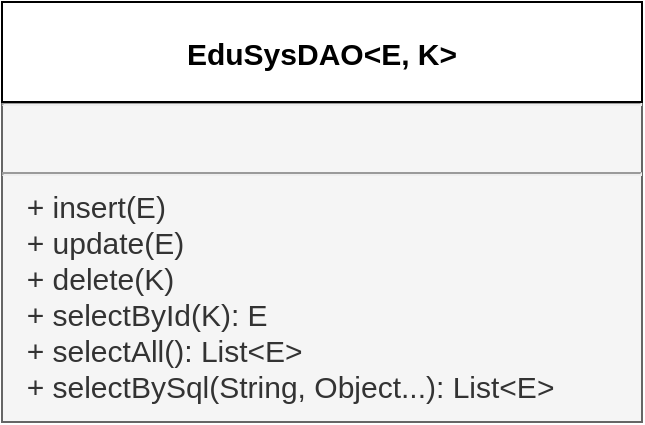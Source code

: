 <mxfile version="18.0.6" type="device" pages="7"><diagram id="B05bOVZu8fEr3Fa0SRgE" name="EduSysDAO"><mxGraphModel dx="548" dy="553" grid="0" gridSize="10" guides="1" tooltips="1" connect="1" arrows="1" fold="1" page="1" pageScale="1" pageWidth="850" pageHeight="1100" math="0" shadow="0"><root><mxCell id="0"/><mxCell id="1" parent="0"/><mxCell id="X4x39GdlGa0l6PwbzZPJ-1" value="&lt;p style=&quot;margin: 4px 0px 0px; text-align: center; font-size: 15px;&quot;&gt;&lt;br&gt;&lt;/p&gt;&lt;hr style=&quot;font-size: 15px;&quot;&gt;&lt;p style=&quot;margin: 0px 0px 0px 4px; font-size: 15px;&quot;&gt;&lt;br style=&quot;font-size: 15px;&quot;&gt;&lt;/p&gt;&lt;hr style=&quot;font-size: 15px;&quot;&gt;&lt;p style=&quot;margin: 0px 0px 0px 4px; font-size: 15px;&quot;&gt;&amp;nbsp; + insert(E)&lt;/p&gt;&lt;p style=&quot;margin: 0px 0px 0px 4px; font-size: 15px;&quot;&gt;&amp;nbsp; + update(E)&lt;/p&gt;&lt;p style=&quot;margin: 0px 0px 0px 4px; font-size: 15px;&quot;&gt;&amp;nbsp; + delete(K)&lt;/p&gt;&lt;p style=&quot;margin: 0px 0px 0px 4px; font-size: 15px;&quot;&gt;&amp;nbsp; + selectById(K): E&lt;/p&gt;&lt;p style=&quot;margin: 0px 0px 0px 4px; font-size: 15px;&quot;&gt;&amp;nbsp; + selectAll(): List&amp;lt;E&amp;gt;&lt;/p&gt;&lt;p style=&quot;margin: 0px 0px 0px 4px; font-size: 15px;&quot;&gt;&amp;nbsp; + selectBySql(String, Object...): List&amp;lt;E&amp;gt;&lt;/p&gt;" style="verticalAlign=top;align=left;overflow=fill;fontSize=15;fontFamily=Helvetica;html=1;fillColor=#f5f5f5;fontColor=#333333;strokeColor=#666666;gradientColor=none;" parent="1" vertex="1"><mxGeometry x="390" y="270" width="320" height="190" as="geometry"/></mxCell><mxCell id="X4x39GdlGa0l6PwbzZPJ-7" value="EduSysDAO&lt;E, K&gt;" style="text;align=center;verticalAlign=middle;spacingLeft=4;spacingRight=4;overflow=hidden;rotatable=0;points=[[0,0.5],[1,0.5]];portConstraint=eastwest;fontSize=15;fontStyle=1;fillColor=#FFFFFF;strokeColor=default;" parent="1" vertex="1"><mxGeometry x="390" y="250" width="320" height="50" as="geometry"/></mxCell></root></mxGraphModel></diagram><diagram id="o95EagzKEAsOuRu3D5r6" name="NhanVien &amp; NhanVienDAO"><mxGraphModel dx="548" dy="553" grid="0" gridSize="10" guides="1" tooltips="1" connect="1" arrows="1" fold="1" page="1" pageScale="1" pageWidth="850" pageHeight="1100" math="0" shadow="0"><root><mxCell id="0"/><mxCell id="1" parent="0"/><mxCell id="qW8iAzJ1fmSC1qj-X9Yd-1" value="&lt;p style=&quot;margin: 4px 0px 0px; text-align: center; font-size: 15px;&quot;&gt;&lt;br&gt;&lt;/p&gt;&lt;hr style=&quot;font-size: 15px;&quot;&gt;&lt;p style=&quot;margin: 0px 0px 0px 4px; font-size: 15px;&quot;&gt;&amp;nbsp; - insertSql: String&lt;/p&gt;&lt;p style=&quot;margin: 0px 0px 0px 4px; font-size: 15px;&quot;&gt;&amp;nbsp; - updateSql: String&lt;/p&gt;&lt;p style=&quot;margin: 0px 0px 0px 4px; font-size: 15px;&quot;&gt;&amp;nbsp; - deleteSql: String&lt;/p&gt;&lt;p style=&quot;margin: 0px 0px 0px 4px; font-size: 15px;&quot;&gt;&amp;nbsp; - selectByIdSql: String&lt;/p&gt;&lt;p style=&quot;margin: 0px 0px 0px 4px; font-size: 15px;&quot;&gt;&amp;nbsp; - selectAllSql: String&lt;/p&gt;&lt;hr style=&quot;font-size: 15px;&quot;&gt;&lt;p style=&quot;margin: 0px 0px 0px 4px; font-size: 15px;&quot;&gt;&amp;nbsp; + insert(NhanVien): NhanVien&lt;/p&gt;&lt;p style=&quot;margin: 0px 0px 0px 4px; font-size: 15px;&quot;&gt;&amp;nbsp; + update(NhanVien)&lt;/p&gt;&lt;p style=&quot;margin: 0px 0px 0px 4px; font-size: 15px;&quot;&gt;&amp;nbsp; + delete(String): NhanVien&lt;/p&gt;&lt;p style=&quot;margin: 0px 0px 0px 4px; font-size: 15px;&quot;&gt;&amp;nbsp; + selectById(String): NhanVien&lt;/p&gt;&lt;p style=&quot;margin: 0px 0px 0px 4px; font-size: 15px;&quot;&gt;&amp;nbsp; + selectAll(): List&amp;lt;NhanVien&amp;gt;&lt;/p&gt;&lt;p style=&quot;margin: 0px 0px 0px 4px; font-size: 15px;&quot;&gt;&amp;nbsp; - selectBySql(String, Object...): List&amp;lt;NhanVien&amp;gt;&lt;/p&gt;" style="verticalAlign=top;align=left;overflow=fill;fontSize=15;fontFamily=Helvetica;html=1;fillColor=#f5f5f5;fontColor=#333333;strokeColor=#666666;gradientColor=none;" parent="1" vertex="1"><mxGeometry x="65" y="250" width="340" height="260" as="geometry"/></mxCell><mxCell id="qW8iAzJ1fmSC1qj-X9Yd-2" value="NhanVienDAO" style="text;align=center;verticalAlign=middle;spacingLeft=4;spacingRight=4;overflow=hidden;rotatable=0;points=[[0,0.5],[1,0.5]];portConstraint=eastwest;fontSize=15;fontStyle=1;fillColor=#FFFFFF;strokeColor=default;" parent="1" vertex="1"><mxGeometry x="65" y="240" width="340" height="40" as="geometry"/></mxCell><mxCell id="rS4WE_oHeBvmG1N_jwg4-1" value="&lt;p style=&quot;margin: 4px 0px 0px; text-align: center; font-size: 15px;&quot;&gt;&lt;br&gt;&lt;/p&gt;&lt;hr style=&quot;font-size: 15px;&quot;&gt;&lt;p style=&quot;margin: 0px 0px 0px 4px; font-size: 15px;&quot;&gt;&lt;br style=&quot;font-size: 15px;&quot;&gt;&lt;/p&gt;&lt;hr style=&quot;font-size: 15px;&quot;&gt;&lt;p style=&quot;margin: 0px 0px 0px 4px; font-size: 15px;&quot;&gt;&lt;br&gt;&lt;/p&gt;" style="verticalAlign=top;align=left;overflow=fill;fontSize=15;fontFamily=Helvetica;html=1;fillColor=#f5f5f5;fontColor=#333333;strokeColor=#666666;gradientColor=none;" parent="1" vertex="1"><mxGeometry x="140" y="70" width="190" height="100" as="geometry"/></mxCell><mxCell id="rS4WE_oHeBvmG1N_jwg4-2" value="EduSysDAO&lt;E, K&gt;" style="text;align=center;verticalAlign=middle;spacingLeft=4;spacingRight=4;overflow=hidden;rotatable=0;points=[[0,0.5],[1,0.5]];portConstraint=eastwest;fontSize=15;fontStyle=1;fillColor=#FFFFFF;strokeColor=default;" parent="1" vertex="1"><mxGeometry x="140" y="60" width="190" height="40" as="geometry"/></mxCell><mxCell id="DLeQYpUX-1zQ6DX5zdBV-1" value="" style="endArrow=blockThin;endFill=0;endSize=12;html=1;rounded=0;fontSize=15;" parent="1" source="qW8iAzJ1fmSC1qj-X9Yd-2" target="rS4WE_oHeBvmG1N_jwg4-1" edge="1"><mxGeometry width="160" relative="1" as="geometry"><mxPoint x="160" y="290" as="sourcePoint"/><mxPoint x="320" y="290" as="targetPoint"/></mxGeometry></mxCell><mxCell id="DLeQYpUX-1zQ6DX5zdBV-2" value="&lt;p style=&quot;margin: 4px 0px 0px; text-align: center; font-size: 15px;&quot;&gt;&lt;br&gt;&lt;/p&gt;&lt;hr style=&quot;font-size: 15px;&quot;&gt;&lt;p style=&quot;margin: 0px 0px 0px 4px; font-size: 15px;&quot;&gt;&lt;br style=&quot;font-size: 15px;&quot;&gt;&lt;/p&gt;&lt;hr style=&quot;font-size: 15px;&quot;&gt;&lt;p style=&quot;margin: 0px 0px 0px 4px; font-size: 15px;&quot;&gt;&lt;br&gt;&lt;/p&gt;" style="verticalAlign=top;align=left;overflow=fill;fontSize=15;fontFamily=Helvetica;html=1;fillColor=#f5f5f5;fontColor=#333333;strokeColor=#666666;gradientColor=none;" parent="1" vertex="1"><mxGeometry x="500" y="210" width="190" height="60" as="geometry"/></mxCell><mxCell id="DLeQYpUX-1zQ6DX5zdBV-3" value="XJdbc" style="text;align=center;verticalAlign=middle;spacingLeft=4;spacingRight=4;overflow=hidden;rotatable=0;points=[[0,0.5],[1,0.5]];portConstraint=eastwest;fontSize=15;fontStyle=1;fillColor=#FFFFFF;strokeColor=default;" parent="1" vertex="1"><mxGeometry x="500" y="170" width="190" height="40" as="geometry"/></mxCell><mxCell id="DLeQYpUX-1zQ6DX5zdBV-4" value="&lt;p style=&quot;margin: 4px 0px 0px; text-align: center; font-size: 15px;&quot;&gt;&lt;br&gt;&lt;/p&gt;&lt;hr style=&quot;font-size: 15px;&quot;&gt;&lt;p style=&quot;margin: 0px 0px 0px 4px; font-size: 15px;&quot;&gt;&amp;nbsp; - MaNV: String&lt;/p&gt;&lt;p style=&quot;margin: 0px 0px 0px 4px; font-size: 15px;&quot;&gt;&amp;nbsp; - hoTen: String&lt;/p&gt;&lt;p style=&quot;margin: 0px 0px 0px 4px; font-size: 15px;&quot;&gt;&amp;nbsp; - matKhau: String&lt;/p&gt;&lt;p style=&quot;margin: 0px 0px 0px 4px; font-size: 15px;&quot;&gt;&amp;nbsp; - vaiTro: String&lt;br&gt;&lt;/p&gt;&lt;hr style=&quot;font-size: 15px;&quot;&gt;&lt;p style=&quot;margin: 0px 0px 0px 4px; font-size: 15px;&quot;&gt;&amp;nbsp; + getters&lt;/p&gt;&lt;p style=&quot;margin: 0px 0px 0px 4px; font-size: 15px;&quot;&gt;&amp;nbsp; + setters&lt;/p&gt;" style="verticalAlign=top;align=left;overflow=fill;fontSize=15;fontFamily=Helvetica;html=1;fillColor=#f5f5f5;fontColor=#333333;strokeColor=#666666;gradientColor=none;" parent="1" vertex="1"><mxGeometry x="500" y="330" width="190" height="170" as="geometry"/></mxCell><mxCell id="DLeQYpUX-1zQ6DX5zdBV-5" value="NhanVien" style="text;align=center;verticalAlign=middle;spacingLeft=4;spacingRight=4;overflow=hidden;rotatable=0;points=[[0,0.5],[1,0.5]];portConstraint=eastwest;fontSize=15;fontStyle=1;fillColor=#FFFFFF;strokeColor=default;" parent="1" vertex="1"><mxGeometry x="500" y="320" width="190" height="40" as="geometry"/></mxCell><mxCell id="DLeQYpUX-1zQ6DX5zdBV-6" value="" style="line;strokeWidth=1;fillColor=none;align=left;verticalAlign=middle;spacingTop=-1;spacingLeft=3;spacingRight=3;rotatable=0;labelPosition=right;points=[];portConstraint=eastwest;fontSize=15;" parent="1" vertex="1"><mxGeometry x="405" y="370" width="35" height="8" as="geometry"/></mxCell><mxCell id="DLeQYpUX-1zQ6DX5zdBV-7" value="Use" style="endArrow=blockThin;endSize=12;html=1;rounded=0;fontSize=15;endFill=0;entryX=0.005;entryY=0.15;entryDx=0;entryDy=0;entryPerimeter=0;fontStyle=0;exitX=1;exitY=1;exitDx=0;exitDy=0;exitPerimeter=0;" parent="1" source="DLeQYpUX-1zQ6DX5zdBV-6" target="DLeQYpUX-1zQ6DX5zdBV-2" edge="1"><mxGeometry width="160" relative="1" as="geometry"><mxPoint x="440" y="380" as="sourcePoint"/><mxPoint x="610" y="310" as="targetPoint"/><Array as="points"><mxPoint x="440" y="219"/></Array></mxGeometry></mxCell><mxCell id="DLeQYpUX-1zQ6DX5zdBV-10" value="Use" style="endArrow=blockThin;endSize=12;html=1;rounded=0;fontSize=15;endFill=0;fontStyle=0;entryX=-0.005;entryY=0.553;entryDx=0;entryDy=0;entryPerimeter=0;" parent="1" target="DLeQYpUX-1zQ6DX5zdBV-4" edge="1"><mxGeometry x="-0.386" width="160" relative="1" as="geometry"><mxPoint x="440" y="360" as="sourcePoint"/><mxPoint x="500.95" y="230" as="targetPoint"/><Array as="points"><mxPoint x="440" y="424"/></Array><mxPoint as="offset"/></mxGeometry></mxCell></root></mxGraphModel></diagram><diagram id="rXDclCWNQKEGrRngDtO7" name="ChuyenDe &amp; ChuyenDeDAO"><mxGraphModel dx="548" dy="553" grid="0" gridSize="10" guides="1" tooltips="1" connect="1" arrows="1" fold="1" page="1" pageScale="1" pageWidth="850" pageHeight="1100" math="0" shadow="0"><root><mxCell id="0"/><mxCell id="1" parent="0"/><mxCell id="oxYYxRndO4XOitohY7qd-1" value="&lt;p style=&quot;margin: 4px 0px 0px; text-align: center; font-size: 15px;&quot;&gt;&lt;br&gt;&lt;/p&gt;&lt;hr style=&quot;font-size: 15px;&quot;&gt;&lt;p style=&quot;margin: 0px 0px 0px 4px; font-size: 15px;&quot;&gt;&amp;nbsp; - insertSql: String&lt;/p&gt;&lt;p style=&quot;margin: 0px 0px 0px 4px; font-size: 15px;&quot;&gt;&amp;nbsp; - updateSql: String&lt;/p&gt;&lt;p style=&quot;margin: 0px 0px 0px 4px; font-size: 15px;&quot;&gt;&amp;nbsp; - deleteSql: String&lt;/p&gt;&lt;p style=&quot;margin: 0px 0px 0px 4px; font-size: 15px;&quot;&gt;&amp;nbsp; - selectByIdSql: String&lt;/p&gt;&lt;p style=&quot;margin: 0px 0px 0px 4px; font-size: 15px;&quot;&gt;&amp;nbsp; - selectAllSql: String&lt;/p&gt;&lt;hr style=&quot;font-size: 15px;&quot;&gt;&lt;p style=&quot;margin: 0px 0px 0px 4px; font-size: 15px;&quot;&gt;&amp;nbsp; + insert(ChuyenDe): ChuyenDe&lt;/p&gt;&lt;p style=&quot;margin: 0px 0px 0px 4px; font-size: 15px;&quot;&gt;&amp;nbsp; + update(ChuyenDe)&lt;/p&gt;&lt;p style=&quot;margin: 0px 0px 0px 4px; font-size: 15px;&quot;&gt;&amp;nbsp; + delete(String): ChuyenDe&lt;/p&gt;&lt;p style=&quot;margin: 0px 0px 0px 4px; font-size: 15px;&quot;&gt;&amp;nbsp; + selectById(String): ChuyenDe&lt;/p&gt;&lt;p style=&quot;margin: 0px 0px 0px 4px; font-size: 15px;&quot;&gt;&amp;nbsp; + selectAll(): List&amp;lt;ChuyenDe&amp;gt;&lt;/p&gt;&lt;p style=&quot;margin: 0px 0px 0px 4px; font-size: 15px;&quot;&gt;&amp;nbsp; - selectBySql(String, Object...): List&amp;lt;ChuyenDe&amp;gt;&lt;/p&gt;" style="verticalAlign=top;align=left;overflow=fill;fontSize=15;fontFamily=Helvetica;html=1;fillColor=#f5f5f5;fontColor=#333333;strokeColor=#666666;gradientColor=none;" parent="1" vertex="1"><mxGeometry x="65" y="250" width="340" height="260" as="geometry"/></mxCell><mxCell id="oxYYxRndO4XOitohY7qd-2" value="ChuyenDeDAO" style="text;align=center;verticalAlign=middle;spacingLeft=4;spacingRight=4;overflow=hidden;rotatable=0;points=[[0,0.5],[1,0.5]];portConstraint=eastwest;fontSize=15;fontStyle=1;fillColor=#FFFFFF;strokeColor=default;" parent="1" vertex="1"><mxGeometry x="65" y="240" width="340" height="40" as="geometry"/></mxCell><mxCell id="oxYYxRndO4XOitohY7qd-3" value="&lt;p style=&quot;margin: 4px 0px 0px; text-align: center; font-size: 15px;&quot;&gt;&lt;br&gt;&lt;/p&gt;&lt;hr style=&quot;font-size: 15px;&quot;&gt;&lt;p style=&quot;margin: 0px 0px 0px 4px; font-size: 15px;&quot;&gt;&lt;br style=&quot;font-size: 15px;&quot;&gt;&lt;/p&gt;&lt;hr style=&quot;font-size: 15px;&quot;&gt;&lt;p style=&quot;margin: 0px 0px 0px 4px; font-size: 15px;&quot;&gt;&lt;br&gt;&lt;/p&gt;" style="verticalAlign=top;align=left;overflow=fill;fontSize=15;fontFamily=Helvetica;html=1;fillColor=#f5f5f5;fontColor=#333333;strokeColor=#666666;gradientColor=none;" parent="1" vertex="1"><mxGeometry x="140" y="70" width="190" height="100" as="geometry"/></mxCell><mxCell id="oxYYxRndO4XOitohY7qd-4" value="EduSysDAO&lt;E, K&gt;" style="text;align=center;verticalAlign=middle;spacingLeft=4;spacingRight=4;overflow=hidden;rotatable=0;points=[[0,0.5],[1,0.5]];portConstraint=eastwest;fontSize=15;fontStyle=1;fillColor=#FFFFFF;strokeColor=default;" parent="1" vertex="1"><mxGeometry x="140" y="60" width="190" height="40" as="geometry"/></mxCell><mxCell id="oxYYxRndO4XOitohY7qd-5" value="" style="endArrow=blockThin;endFill=0;endSize=12;html=1;rounded=0;fontSize=15;" parent="1" source="oxYYxRndO4XOitohY7qd-2" target="oxYYxRndO4XOitohY7qd-3" edge="1"><mxGeometry width="160" relative="1" as="geometry"><mxPoint x="160" y="290" as="sourcePoint"/><mxPoint x="320" y="290" as="targetPoint"/></mxGeometry></mxCell><mxCell id="oxYYxRndO4XOitohY7qd-6" value="&lt;p style=&quot;margin: 4px 0px 0px; text-align: center; font-size: 15px;&quot;&gt;&lt;br&gt;&lt;/p&gt;&lt;hr style=&quot;font-size: 15px;&quot;&gt;&lt;p style=&quot;margin: 0px 0px 0px 4px; font-size: 15px;&quot;&gt;&lt;br style=&quot;font-size: 15px;&quot;&gt;&lt;/p&gt;&lt;hr style=&quot;font-size: 15px;&quot;&gt;&lt;p style=&quot;margin: 0px 0px 0px 4px; font-size: 15px;&quot;&gt;&lt;br&gt;&lt;/p&gt;" style="verticalAlign=top;align=left;overflow=fill;fontSize=15;fontFamily=Helvetica;html=1;fillColor=#f5f5f5;fontColor=#333333;strokeColor=#666666;gradientColor=none;" parent="1" vertex="1"><mxGeometry x="500" y="210" width="190" height="60" as="geometry"/></mxCell><mxCell id="oxYYxRndO4XOitohY7qd-7" value="XJdbc" style="text;align=center;verticalAlign=middle;spacingLeft=4;spacingRight=4;overflow=hidden;rotatable=0;points=[[0,0.5],[1,0.5]];portConstraint=eastwest;fontSize=15;fontStyle=1;fillColor=#FFFFFF;strokeColor=default;" parent="1" vertex="1"><mxGeometry x="500" y="170" width="190" height="40" as="geometry"/></mxCell><mxCell id="oxYYxRndO4XOitohY7qd-8" value="&lt;p style=&quot;margin: 4px 0px 0px; text-align: center; font-size: 15px;&quot;&gt;&lt;br&gt;&lt;/p&gt;&lt;hr style=&quot;font-size: 15px;&quot;&gt;&lt;p style=&quot;margin: 0px 0px 0px 4px; font-size: 15px;&quot;&gt;&amp;nbsp; - maCD: String&lt;/p&gt;&lt;p style=&quot;margin: 0px 0px 0px 4px; font-size: 15px;&quot;&gt;&amp;nbsp; - tenCD: String&lt;/p&gt;&lt;p style=&quot;margin: 0px 0px 0px 4px; font-size: 15px;&quot;&gt;&amp;nbsp; - hocPhi: double&lt;/p&gt;&lt;p style=&quot;margin: 0px 0px 0px 4px; font-size: 15px;&quot;&gt;&amp;nbsp; - thoiLuong: int&lt;br&gt;&lt;/p&gt;&lt;p style=&quot;margin: 0px 0px 0px 4px; font-size: 15px;&quot;&gt;&amp;nbsp; - hinh: String&lt;/p&gt;&lt;p style=&quot;margin: 0px 0px 0px 4px; font-size: 15px;&quot;&gt;&amp;nbsp; - moTa: String&lt;/p&gt;&lt;hr style=&quot;font-size: 15px;&quot;&gt;&lt;p style=&quot;margin: 0px 0px 0px 4px; font-size: 15px;&quot;&gt;&amp;nbsp; + getters&lt;/p&gt;&lt;p style=&quot;margin: 0px 0px 0px 4px; font-size: 15px;&quot;&gt;&amp;nbsp; + setters&lt;/p&gt;" style="verticalAlign=top;align=left;overflow=fill;fontSize=15;fontFamily=Helvetica;html=1;fillColor=#f5f5f5;fontColor=#333333;strokeColor=#666666;gradientColor=none;" parent="1" vertex="1"><mxGeometry x="500" y="330" width="190" height="203" as="geometry"/></mxCell><mxCell id="oxYYxRndO4XOitohY7qd-9" value="ChuyenDe" style="text;align=center;verticalAlign=middle;spacingLeft=4;spacingRight=4;overflow=hidden;rotatable=0;points=[[0,0.5],[1,0.5]];portConstraint=eastwest;fontSize=15;fontStyle=1;fillColor=#FFFFFF;strokeColor=default;" parent="1" vertex="1"><mxGeometry x="500" y="320" width="190" height="40" as="geometry"/></mxCell><mxCell id="oxYYxRndO4XOitohY7qd-10" value="" style="line;strokeWidth=1;fillColor=none;align=left;verticalAlign=middle;spacingTop=-1;spacingLeft=3;spacingRight=3;rotatable=0;labelPosition=right;points=[];portConstraint=eastwest;fontSize=15;" parent="1" vertex="1"><mxGeometry x="405" y="370" width="35" height="8" as="geometry"/></mxCell><mxCell id="oxYYxRndO4XOitohY7qd-11" value="Use" style="endArrow=blockThin;endSize=12;html=1;rounded=0;fontSize=15;endFill=0;entryX=0.005;entryY=0.15;entryDx=0;entryDy=0;entryPerimeter=0;fontStyle=0;exitX=1;exitY=1;exitDx=0;exitDy=0;exitPerimeter=0;" parent="1" source="oxYYxRndO4XOitohY7qd-10" target="oxYYxRndO4XOitohY7qd-6" edge="1"><mxGeometry x="-0.2" width="160" relative="1" as="geometry"><mxPoint x="440" y="380" as="sourcePoint"/><mxPoint x="610" y="310" as="targetPoint"/><Array as="points"><mxPoint x="440" y="219"/></Array><mxPoint as="offset"/></mxGeometry></mxCell><mxCell id="oxYYxRndO4XOitohY7qd-12" value="Use" style="endArrow=blockThin;endSize=12;html=1;rounded=0;fontSize=15;endFill=0;fontStyle=0;entryX=-0.005;entryY=0.553;entryDx=0;entryDy=0;entryPerimeter=0;" parent="1" target="oxYYxRndO4XOitohY7qd-8" edge="1"><mxGeometry x="-0.291" width="160" relative="1" as="geometry"><mxPoint x="440" y="360" as="sourcePoint"/><mxPoint x="500.95" y="230" as="targetPoint"/><Array as="points"><mxPoint x="440" y="442"/></Array><mxPoint as="offset"/></mxGeometry></mxCell></root></mxGraphModel></diagram><diagram id="fux9CLgDWTvM7BrOn5iS" name="NguoiHoc &amp; NguoiHocDAO"><mxGraphModel dx="548" dy="553" grid="1" gridSize="10" guides="1" tooltips="1" connect="1" arrows="1" fold="1" page="1" pageScale="1" pageWidth="850" pageHeight="1100" math="0" shadow="0"><root><mxCell id="0"/><mxCell id="1" parent="0"/><mxCell id="vgb7kMTrB6hBF13yQaj--1" value="&lt;p style=&quot;margin: 4px 0px 0px; text-align: center; font-size: 15px;&quot;&gt;&lt;br&gt;&lt;/p&gt;&lt;hr style=&quot;font-size: 15px;&quot;&gt;&lt;p style=&quot;margin: 0px 0px 0px 4px; font-size: 15px;&quot;&gt;&amp;nbsp; - insertSql: String&lt;/p&gt;&lt;p style=&quot;margin: 0px 0px 0px 4px; font-size: 15px;&quot;&gt;&amp;nbsp; - updateSql: String&lt;/p&gt;&lt;p style=&quot;margin: 0px 0px 0px 4px; font-size: 15px;&quot;&gt;&amp;nbsp; - deleteSql: String&lt;/p&gt;&lt;p style=&quot;margin: 0px 0px 0px 4px; font-size: 15px;&quot;&gt;&amp;nbsp; - selectByIdSql: String&lt;/p&gt;&lt;p style=&quot;margin: 0px 0px 0px 4px; font-size: 15px;&quot;&gt;&amp;nbsp; - selectAllSql: String&lt;/p&gt;&lt;hr style=&quot;font-size: 15px;&quot;&gt;&lt;p style=&quot;margin: 0px 0px 0px 4px; font-size: 15px;&quot;&gt;&amp;nbsp; + insert(NguoiHoc): NguoiHoc&lt;/p&gt;&lt;p style=&quot;margin: 0px 0px 0px 4px; font-size: 15px;&quot;&gt;&amp;nbsp; + update(NguoiHoc)&lt;/p&gt;&lt;p style=&quot;margin: 0px 0px 0px 4px; font-size: 15px;&quot;&gt;&amp;nbsp; + delete(String): NguoiHoc&lt;/p&gt;&lt;p style=&quot;margin: 0px 0px 0px 4px; font-size: 15px;&quot;&gt;&amp;nbsp; + selectById(String): NguoiHoc&lt;/p&gt;&lt;p style=&quot;margin: 0px 0px 0px 4px; font-size: 15px;&quot;&gt;&amp;nbsp; + selectAll(): List&amp;lt;NguoiHoc&amp;gt;&lt;/p&gt;&lt;p style=&quot;margin: 0px 0px 0px 4px; font-size: 15px;&quot;&gt;&amp;nbsp; - selectBySql(String, Object...): List&amp;lt;NguoiHoc&amp;gt;&lt;/p&gt;&lt;p style=&quot;margin: 0px 0px 0px 4px; font-size: 15px;&quot;&gt;&amp;nbsp; + selectByKeyword(String): List&amp;lt;NguoiHoc&amp;gt;&lt;/p&gt;&lt;p style=&quot;margin: 0px 0px 0px 4px; font-size: 15px;&quot;&gt;&amp;nbsp; + selectNotInCourse(int, String): List &amp;lt;NguoiHoc&amp;gt;&lt;/p&gt;" style="verticalAlign=top;align=left;overflow=fill;fontSize=15;fontFamily=Helvetica;html=1;fillColor=#f5f5f5;fontColor=#333333;strokeColor=#666666;gradientColor=none;" vertex="1" parent="1"><mxGeometry x="55" y="250" width="350" height="300" as="geometry"/></mxCell><mxCell id="vgb7kMTrB6hBF13yQaj--2" value="NguoiHocDAO" style="text;align=center;verticalAlign=middle;spacingLeft=4;spacingRight=4;overflow=hidden;rotatable=0;points=[[0,0.5],[1,0.5]];portConstraint=eastwest;fontSize=15;fontStyle=1;fillColor=#FFFFFF;strokeColor=default;" vertex="1" parent="1"><mxGeometry x="55" y="240" width="350" height="40" as="geometry"/></mxCell><mxCell id="vgb7kMTrB6hBF13yQaj--3" value="&lt;p style=&quot;margin: 4px 0px 0px; text-align: center; font-size: 15px;&quot;&gt;&lt;br&gt;&lt;/p&gt;&lt;hr style=&quot;font-size: 15px;&quot;&gt;&lt;p style=&quot;margin: 0px 0px 0px 4px; font-size: 15px;&quot;&gt;&lt;br style=&quot;font-size: 15px;&quot;&gt;&lt;/p&gt;&lt;hr style=&quot;font-size: 15px;&quot;&gt;&lt;p style=&quot;margin: 0px 0px 0px 4px; font-size: 15px;&quot;&gt;&lt;br&gt;&lt;/p&gt;" style="verticalAlign=top;align=left;overflow=fill;fontSize=15;fontFamily=Helvetica;html=1;fillColor=#f5f5f5;fontColor=#333333;strokeColor=#666666;gradientColor=none;" vertex="1" parent="1"><mxGeometry x="135" y="70" width="190" height="100" as="geometry"/></mxCell><mxCell id="vgb7kMTrB6hBF13yQaj--4" value="EduSysDAO&lt;E, K&gt;" style="text;align=center;verticalAlign=middle;spacingLeft=4;spacingRight=4;overflow=hidden;rotatable=0;points=[[0,0.5],[1,0.5]];portConstraint=eastwest;fontSize=15;fontStyle=1;fillColor=#FFFFFF;strokeColor=default;" vertex="1" parent="1"><mxGeometry x="135" y="60" width="190" height="40" as="geometry"/></mxCell><mxCell id="vgb7kMTrB6hBF13yQaj--5" value="" style="endArrow=blockThin;endFill=0;endSize=12;html=1;rounded=0;fontSize=15;" edge="1" parent="1" source="vgb7kMTrB6hBF13yQaj--2" target="vgb7kMTrB6hBF13yQaj--3"><mxGeometry width="160" relative="1" as="geometry"><mxPoint x="155" y="290" as="sourcePoint"/><mxPoint x="315" y="290" as="targetPoint"/></mxGeometry></mxCell><mxCell id="vgb7kMTrB6hBF13yQaj--6" value="&lt;p style=&quot;margin: 4px 0px 0px; text-align: center; font-size: 15px;&quot;&gt;&lt;br&gt;&lt;/p&gt;&lt;hr style=&quot;font-size: 15px;&quot;&gt;&lt;p style=&quot;margin: 0px 0px 0px 4px; font-size: 15px;&quot;&gt;&lt;br style=&quot;font-size: 15px;&quot;&gt;&lt;/p&gt;&lt;hr style=&quot;font-size: 15px;&quot;&gt;&lt;p style=&quot;margin: 0px 0px 0px 4px; font-size: 15px;&quot;&gt;&lt;br&gt;&lt;/p&gt;" style="verticalAlign=top;align=left;overflow=fill;fontSize=15;fontFamily=Helvetica;html=1;fillColor=#f5f5f5;fontColor=#333333;strokeColor=#666666;gradientColor=none;" vertex="1" parent="1"><mxGeometry x="500" y="210" width="190" height="60" as="geometry"/></mxCell><mxCell id="vgb7kMTrB6hBF13yQaj--7" value="XJdbc" style="text;align=center;verticalAlign=middle;spacingLeft=4;spacingRight=4;overflow=hidden;rotatable=0;points=[[0,0.5],[1,0.5]];portConstraint=eastwest;fontSize=15;fontStyle=1;fillColor=#FFFFFF;strokeColor=default;" vertex="1" parent="1"><mxGeometry x="500" y="170" width="190" height="40" as="geometry"/></mxCell><mxCell id="vgb7kMTrB6hBF13yQaj--8" value="&lt;p style=&quot;margin: 4px 0px 0px; text-align: center; font-size: 15px;&quot;&gt;&lt;br&gt;&lt;/p&gt;&lt;hr style=&quot;font-size: 15px;&quot;&gt;&lt;p style=&quot;margin: 0px 0px 0px 4px; font-size: 15px;&quot;&gt;&amp;nbsp; - maNH: String&lt;/p&gt;&lt;p style=&quot;margin: 0px 0px 0px 4px; font-size: 15px;&quot;&gt;&amp;nbsp; - hoTen: String&lt;/p&gt;&lt;p style=&quot;margin: 0px 0px 0px 4px; font-size: 15px;&quot;&gt;&amp;nbsp; - ngaySinh: Date&lt;/p&gt;&lt;p style=&quot;margin: 0px 0px 0px 4px; font-size: 15px;&quot;&gt;&amp;nbsp; - gioiTinh: boolean&lt;br&gt;&lt;/p&gt;&lt;p style=&quot;margin: 0px 0px 0px 4px; font-size: 15px;&quot;&gt;&amp;nbsp; - dienThoai: String&lt;/p&gt;&lt;p style=&quot;margin: 0px 0px 0px 4px; font-size: 15px;&quot;&gt;&amp;nbsp; - email: String&lt;/p&gt;&lt;p style=&quot;margin: 0px 0px 0px 4px; font-size: 15px;&quot;&gt;&amp;nbsp; - ghiChu: String&lt;/p&gt;&lt;p style=&quot;margin: 0px 0px 0px 4px; font-size: 15px;&quot;&gt;&amp;nbsp; - maNV: String&lt;/p&gt;&lt;p style=&quot;margin: 0px 0px 0px 4px; font-size: 15px;&quot;&gt;&amp;nbsp; - ngayDK: Date&lt;/p&gt;&lt;hr style=&quot;font-size: 15px;&quot;&gt;&lt;p style=&quot;margin: 0px 0px 0px 4px; font-size: 15px;&quot;&gt;&amp;nbsp; + getters&lt;/p&gt;&lt;p style=&quot;margin: 0px 0px 0px 4px; font-size: 15px;&quot;&gt;&amp;nbsp; + setters&lt;/p&gt;" style="verticalAlign=top;align=left;overflow=fill;fontSize=15;fontFamily=Helvetica;html=1;fillColor=#f5f5f5;fontColor=#333333;strokeColor=#666666;gradientColor=none;" vertex="1" parent="1"><mxGeometry x="500" y="330" width="190" height="260" as="geometry"/></mxCell><mxCell id="vgb7kMTrB6hBF13yQaj--9" value="NguoiHoc" style="text;align=center;verticalAlign=middle;spacingLeft=4;spacingRight=4;overflow=hidden;rotatable=0;points=[[0,0.5],[1,0.5]];portConstraint=eastwest;fontSize=15;fontStyle=1;fillColor=#FFFFFF;strokeColor=default;" vertex="1" parent="1"><mxGeometry x="500" y="320" width="190" height="40" as="geometry"/></mxCell><mxCell id="vgb7kMTrB6hBF13yQaj--10" value="" style="line;strokeWidth=1;fillColor=none;align=left;verticalAlign=middle;spacingTop=-1;spacingLeft=3;spacingRight=3;rotatable=0;labelPosition=right;points=[];portConstraint=eastwest;fontSize=15;" vertex="1" parent="1"><mxGeometry x="405" y="370" width="35" height="8" as="geometry"/></mxCell><mxCell id="vgb7kMTrB6hBF13yQaj--11" value="Use" style="endArrow=blockThin;endSize=12;html=1;rounded=0;fontSize=15;endFill=0;entryX=0.005;entryY=0.15;entryDx=0;entryDy=0;entryPerimeter=0;fontStyle=0;exitX=1;exitY=1;exitDx=0;exitDy=0;exitPerimeter=0;" edge="1" parent="1" source="vgb7kMTrB6hBF13yQaj--10" target="vgb7kMTrB6hBF13yQaj--6"><mxGeometry x="-0.2" width="160" relative="1" as="geometry"><mxPoint x="440" y="380" as="sourcePoint"/><mxPoint x="610" y="310" as="targetPoint"/><Array as="points"><mxPoint x="440" y="219"/></Array><mxPoint as="offset"/></mxGeometry></mxCell><mxCell id="vgb7kMTrB6hBF13yQaj--12" value="Use" style="endArrow=blockThin;endSize=12;html=1;rounded=0;fontSize=15;endFill=0;fontStyle=0;entryX=-0.005;entryY=0.553;entryDx=0;entryDy=0;entryPerimeter=0;" edge="1" parent="1" target="vgb7kMTrB6hBF13yQaj--8"><mxGeometry x="-0.291" width="160" relative="1" as="geometry"><mxPoint x="440" y="360" as="sourcePoint"/><mxPoint x="500.95" y="230" as="targetPoint"/><Array as="points"><mxPoint x="440" y="474"/></Array><mxPoint as="offset"/></mxGeometry></mxCell></root></mxGraphModel></diagram><diagram id="uL0CMCjOIytsMK-ERqwO" name="KhoaHoc &amp; KhoaHocDAO"><mxGraphModel dx="548" dy="553" grid="1" gridSize="10" guides="1" tooltips="1" connect="1" arrows="1" fold="1" page="1" pageScale="1" pageWidth="850" pageHeight="1100" math="0" shadow="0"><root><mxCell id="0"/><mxCell id="1" parent="0"/><mxCell id="vaJIl74Hk8iSHu_CXczj-1" value="&lt;p style=&quot;margin: 4px 0px 0px; text-align: center; font-size: 15px;&quot;&gt;&lt;br&gt;&lt;/p&gt;&lt;hr style=&quot;font-size: 15px;&quot;&gt;&lt;p style=&quot;margin: 0px 0px 0px 4px; font-size: 15px;&quot;&gt;&amp;nbsp; - insertSql: String&lt;/p&gt;&lt;p style=&quot;margin: 0px 0px 0px 4px; font-size: 15px;&quot;&gt;&amp;nbsp; - updateSql: String&lt;/p&gt;&lt;p style=&quot;margin: 0px 0px 0px 4px; font-size: 15px;&quot;&gt;&amp;nbsp; - deleteSql: String&lt;/p&gt;&lt;p style=&quot;margin: 0px 0px 0px 4px; font-size: 15px;&quot;&gt;&amp;nbsp; - selectByIdSql: String&lt;/p&gt;&lt;p style=&quot;margin: 0px 0px 0px 4px; font-size: 15px;&quot;&gt;&amp;nbsp; - selectAllSql: String&lt;/p&gt;&lt;hr style=&quot;font-size: 15px;&quot;&gt;&lt;p style=&quot;margin: 0px 0px 0px 4px; font-size: 15px;&quot;&gt;&amp;nbsp; + insert(KhoaHoc): KhoaHoc&lt;/p&gt;&lt;p style=&quot;margin: 0px 0px 0px 4px; font-size: 15px;&quot;&gt;&amp;nbsp; + update(KhoaHoc)&lt;/p&gt;&lt;p style=&quot;margin: 0px 0px 0px 4px; font-size: 15px;&quot;&gt;&amp;nbsp; + delete(String): KhoaHoc&lt;/p&gt;&lt;p style=&quot;margin: 0px 0px 0px 4px; font-size: 15px;&quot;&gt;&amp;nbsp; + selectById(String): KhoaHoc&lt;/p&gt;&lt;p style=&quot;margin: 0px 0px 0px 4px; font-size: 15px;&quot;&gt;&amp;nbsp; + selectAll(): List&amp;lt;KhoaHoc&amp;gt;&lt;/p&gt;&lt;p style=&quot;margin: 0px 0px 0px 4px; font-size: 15px;&quot;&gt;&amp;nbsp; - selectBySql(String, Object...): List&amp;lt;KhoaHoc&amp;gt;&lt;/p&gt;&lt;p style=&quot;margin: 0px 0px 0px 4px; font-size: 15px;&quot;&gt;&amp;nbsp; + selectByChuyenDe(String): List&amp;lt;KhoaHoc&amp;gt;&lt;/p&gt;&lt;p style=&quot;margin: 0px 0px 0px 4px; font-size: 15px;&quot;&gt;&amp;nbsp; + selectYears(): List&amp;lt;KhoaHoc&amp;gt;&lt;/p&gt;" style="verticalAlign=top;align=left;overflow=fill;fontSize=15;fontFamily=Helvetica;html=1;fillColor=#f5f5f5;fontColor=#333333;strokeColor=#666666;gradientColor=none;" vertex="1" parent="1"><mxGeometry x="65" y="250" width="340" height="295" as="geometry"/></mxCell><mxCell id="vaJIl74Hk8iSHu_CXczj-2" value="KhoaHocDAO" style="text;align=center;verticalAlign=middle;spacingLeft=4;spacingRight=4;overflow=hidden;rotatable=0;points=[[0,0.5],[1,0.5]];portConstraint=eastwest;fontSize=15;fontStyle=1;fillColor=#FFFFFF;strokeColor=default;" vertex="1" parent="1"><mxGeometry x="65" y="240" width="340" height="40" as="geometry"/></mxCell><mxCell id="vaJIl74Hk8iSHu_CXczj-3" value="&lt;p style=&quot;margin: 4px 0px 0px; text-align: center; font-size: 15px;&quot;&gt;&lt;br&gt;&lt;/p&gt;&lt;hr style=&quot;font-size: 15px;&quot;&gt;&lt;p style=&quot;margin: 0px 0px 0px 4px; font-size: 15px;&quot;&gt;&lt;br style=&quot;font-size: 15px;&quot;&gt;&lt;/p&gt;&lt;hr style=&quot;font-size: 15px;&quot;&gt;&lt;p style=&quot;margin: 0px 0px 0px 4px; font-size: 15px;&quot;&gt;&lt;br&gt;&lt;/p&gt;" style="verticalAlign=top;align=left;overflow=fill;fontSize=15;fontFamily=Helvetica;html=1;fillColor=#f5f5f5;fontColor=#333333;strokeColor=#666666;gradientColor=none;" vertex="1" parent="1"><mxGeometry x="140" y="70" width="190" height="100" as="geometry"/></mxCell><mxCell id="vaJIl74Hk8iSHu_CXczj-4" value="EduSysDAO&lt;E, K&gt;" style="text;align=center;verticalAlign=middle;spacingLeft=4;spacingRight=4;overflow=hidden;rotatable=0;points=[[0,0.5],[1,0.5]];portConstraint=eastwest;fontSize=15;fontStyle=1;fillColor=#FFFFFF;strokeColor=default;" vertex="1" parent="1"><mxGeometry x="140" y="60" width="190" height="40" as="geometry"/></mxCell><mxCell id="vaJIl74Hk8iSHu_CXczj-5" value="" style="endArrow=blockThin;endFill=0;endSize=12;html=1;rounded=0;fontSize=15;" edge="1" parent="1" source="vaJIl74Hk8iSHu_CXczj-2" target="vaJIl74Hk8iSHu_CXczj-3"><mxGeometry width="160" relative="1" as="geometry"><mxPoint x="160" y="290" as="sourcePoint"/><mxPoint x="320" y="290" as="targetPoint"/></mxGeometry></mxCell><mxCell id="vaJIl74Hk8iSHu_CXczj-6" value="&lt;p style=&quot;margin: 4px 0px 0px; text-align: center; font-size: 15px;&quot;&gt;&lt;br&gt;&lt;/p&gt;&lt;hr style=&quot;font-size: 15px;&quot;&gt;&lt;p style=&quot;margin: 0px 0px 0px 4px; font-size: 15px;&quot;&gt;&lt;br style=&quot;font-size: 15px;&quot;&gt;&lt;/p&gt;&lt;hr style=&quot;font-size: 15px;&quot;&gt;&lt;p style=&quot;margin: 0px 0px 0px 4px; font-size: 15px;&quot;&gt;&lt;br&gt;&lt;/p&gt;" style="verticalAlign=top;align=left;overflow=fill;fontSize=15;fontFamily=Helvetica;html=1;fillColor=#f5f5f5;fontColor=#333333;strokeColor=#666666;gradientColor=none;" vertex="1" parent="1"><mxGeometry x="500" y="210" width="190" height="60" as="geometry"/></mxCell><mxCell id="vaJIl74Hk8iSHu_CXczj-7" value="XJdbc" style="text;align=center;verticalAlign=middle;spacingLeft=4;spacingRight=4;overflow=hidden;rotatable=0;points=[[0,0.5],[1,0.5]];portConstraint=eastwest;fontSize=15;fontStyle=1;fillColor=#FFFFFF;strokeColor=default;" vertex="1" parent="1"><mxGeometry x="500" y="170" width="190" height="40" as="geometry"/></mxCell><mxCell id="vaJIl74Hk8iSHu_CXczj-8" value="&lt;p style=&quot;margin: 4px 0px 0px; text-align: center; font-size: 15px;&quot;&gt;&lt;br&gt;&lt;/p&gt;&lt;hr style=&quot;font-size: 15px;&quot;&gt;&lt;p style=&quot;margin: 0px 0px 0px 4px; font-size: 15px;&quot;&gt;&amp;nbsp; - maKH: int&lt;br&gt;&lt;/p&gt;&lt;p style=&quot;margin: 0px 0px 0px 4px; font-size: 15px;&quot;&gt;&amp;nbsp; - maCD: String&lt;/p&gt;&lt;p style=&quot;margin: 0px 0px 0px 4px; font-size: 15px;&quot;&gt;&amp;nbsp; - hocPhi: double&lt;/p&gt;&lt;p style=&quot;margin: 0px 0px 0px 4px; font-size: 15px;&quot;&gt;&amp;nbsp; - thoiLuong: int&lt;/p&gt;&lt;p style=&quot;margin: 0px 0px 0px 4px; font-size: 15px;&quot;&gt;&amp;nbsp; - ngayKG: Date&lt;/p&gt;&lt;p style=&quot;margin: 0px 0px 0px 4px; font-size: 15px;&quot;&gt;&amp;nbsp; - ghiChu: String&lt;/p&gt;&lt;p style=&quot;margin: 0px 0px 0px 4px; font-size: 15px;&quot;&gt;&amp;nbsp; - maNV: String&lt;/p&gt;&lt;p style=&quot;margin: 0px 0px 0px 4px; font-size: 15px;&quot;&gt;&amp;nbsp; - ngayTao: Date&lt;/p&gt;&lt;hr style=&quot;font-size: 15px;&quot;&gt;&lt;p style=&quot;margin: 0px 0px 0px 4px; font-size: 15px;&quot;&gt;&amp;nbsp; + getters&lt;/p&gt;&lt;p style=&quot;margin: 0px 0px 0px 4px; font-size: 15px;&quot;&gt;&amp;nbsp; + setters&lt;/p&gt;" style="verticalAlign=top;align=left;overflow=fill;fontSize=15;fontFamily=Helvetica;html=1;fillColor=#f5f5f5;fontColor=#333333;strokeColor=#666666;gradientColor=none;" vertex="1" parent="1"><mxGeometry x="500" y="330" width="190" height="240" as="geometry"/></mxCell><mxCell id="vaJIl74Hk8iSHu_CXczj-9" value="KhoaHoc" style="text;align=center;verticalAlign=middle;spacingLeft=4;spacingRight=4;overflow=hidden;rotatable=0;points=[[0,0.5],[1,0.5]];portConstraint=eastwest;fontSize=15;fontStyle=1;fillColor=#FFFFFF;strokeColor=default;" vertex="1" parent="1"><mxGeometry x="500" y="320" width="190" height="40" as="geometry"/></mxCell><mxCell id="vaJIl74Hk8iSHu_CXczj-10" value="" style="line;strokeWidth=1;fillColor=none;align=left;verticalAlign=middle;spacingTop=-1;spacingLeft=3;spacingRight=3;rotatable=0;labelPosition=right;points=[];portConstraint=eastwest;fontSize=15;" vertex="1" parent="1"><mxGeometry x="405" y="370" width="35" height="8" as="geometry"/></mxCell><mxCell id="vaJIl74Hk8iSHu_CXczj-11" value="Use" style="endArrow=blockThin;endSize=12;html=1;rounded=0;fontSize=15;endFill=0;entryX=0.005;entryY=0.15;entryDx=0;entryDy=0;entryPerimeter=0;fontStyle=0;exitX=1;exitY=1;exitDx=0;exitDy=0;exitPerimeter=0;" edge="1" parent="1" source="vaJIl74Hk8iSHu_CXczj-10" target="vaJIl74Hk8iSHu_CXczj-6"><mxGeometry x="-0.2" width="160" relative="1" as="geometry"><mxPoint x="440" y="380" as="sourcePoint"/><mxPoint x="610" y="310" as="targetPoint"/><Array as="points"><mxPoint x="440" y="219"/></Array><mxPoint as="offset"/></mxGeometry></mxCell><mxCell id="vaJIl74Hk8iSHu_CXczj-12" value="Use" style="endArrow=blockThin;endSize=12;html=1;rounded=0;fontSize=15;endFill=0;fontStyle=0;entryX=-0.016;entryY=0.6;entryDx=0;entryDy=0;entryPerimeter=0;" edge="1" parent="1" target="vaJIl74Hk8iSHu_CXczj-8"><mxGeometry x="-0.291" width="160" relative="1" as="geometry"><mxPoint x="440" y="360" as="sourcePoint"/><mxPoint x="500.95" y="230" as="targetPoint"/><Array as="points"><mxPoint x="440" y="474"/></Array><mxPoint as="offset"/></mxGeometry></mxCell></root></mxGraphModel></diagram><diagram id="BCc0gZ81jKY32Hph5lij" name="HocVien &amp; HocVienDAO"><mxGraphModel dx="548" dy="553" grid="1" gridSize="10" guides="1" tooltips="1" connect="1" arrows="1" fold="1" page="1" pageScale="1" pageWidth="850" pageHeight="1100" math="0" shadow="0"><root><mxCell id="0"/><mxCell id="1" parent="0"/><mxCell id="FFEUXnpnjsbUuN_Ga8my-1" value="&lt;p style=&quot;margin: 4px 0px 0px; text-align: center; font-size: 15px;&quot;&gt;&lt;br&gt;&lt;/p&gt;&lt;hr style=&quot;font-size: 15px;&quot;&gt;&lt;p style=&quot;margin: 0px 0px 0px 4px; font-size: 15px;&quot;&gt;&amp;nbsp; - insertSql: String&lt;/p&gt;&lt;p style=&quot;margin: 0px 0px 0px 4px; font-size: 15px;&quot;&gt;&amp;nbsp; - updateSql: String&lt;/p&gt;&lt;p style=&quot;margin: 0px 0px 0px 4px; font-size: 15px;&quot;&gt;&amp;nbsp; - deleteSql: String&lt;/p&gt;&lt;p style=&quot;margin: 0px 0px 0px 4px; font-size: 15px;&quot;&gt;&amp;nbsp; - selectByIdSql: String&lt;/p&gt;&lt;p style=&quot;margin: 0px 0px 0px 4px; font-size: 15px;&quot;&gt;&amp;nbsp; - selectAllSql: String&lt;/p&gt;&lt;hr style=&quot;font-size: 15px;&quot;&gt;&lt;p style=&quot;margin: 0px 0px 0px 4px; font-size: 15px;&quot;&gt;&amp;nbsp; + insert(HocVien): HocVien&lt;/p&gt;&lt;p style=&quot;margin: 0px 0px 0px 4px; font-size: 15px;&quot;&gt;&amp;nbsp; + update(HocVien)&lt;/p&gt;&lt;p style=&quot;margin: 0px 0px 0px 4px; font-size: 15px;&quot;&gt;&amp;nbsp; + delete(String): HocVien&lt;/p&gt;&lt;p style=&quot;margin: 0px 0px 0px 4px; font-size: 15px;&quot;&gt;&amp;nbsp; + selectById(String): HocVien&lt;/p&gt;&lt;p style=&quot;margin: 0px 0px 0px 4px; font-size: 15px;&quot;&gt;&amp;nbsp; + selectAll(): List&amp;lt;HocVien&amp;gt;&lt;/p&gt;&lt;p style=&quot;margin: 0px 0px 0px 4px; font-size: 15px;&quot;&gt;&amp;nbsp; - selectBySql(String, Object...): List&amp;lt;HocVien&amp;gt;&lt;/p&gt;" style="verticalAlign=top;align=left;overflow=fill;fontSize=15;fontFamily=Helvetica;html=1;fillColor=#f5f5f5;fontColor=#333333;strokeColor=#666666;gradientColor=none;" vertex="1" parent="1"><mxGeometry x="65" y="250" width="340" height="260" as="geometry"/></mxCell><mxCell id="FFEUXnpnjsbUuN_Ga8my-2" value="HocVienDAO" style="text;align=center;verticalAlign=middle;spacingLeft=4;spacingRight=4;overflow=hidden;rotatable=0;points=[[0,0.5],[1,0.5]];portConstraint=eastwest;fontSize=15;fontStyle=1;fillColor=#FFFFFF;strokeColor=default;" vertex="1" parent="1"><mxGeometry x="65" y="240" width="340" height="40" as="geometry"/></mxCell><mxCell id="FFEUXnpnjsbUuN_Ga8my-3" value="&lt;p style=&quot;margin: 4px 0px 0px; text-align: center; font-size: 15px;&quot;&gt;&lt;br&gt;&lt;/p&gt;&lt;hr style=&quot;font-size: 15px;&quot;&gt;&lt;p style=&quot;margin: 0px 0px 0px 4px; font-size: 15px;&quot;&gt;&lt;br style=&quot;font-size: 15px;&quot;&gt;&lt;/p&gt;&lt;hr style=&quot;font-size: 15px;&quot;&gt;&lt;p style=&quot;margin: 0px 0px 0px 4px; font-size: 15px;&quot;&gt;&lt;br&gt;&lt;/p&gt;" style="verticalAlign=top;align=left;overflow=fill;fontSize=15;fontFamily=Helvetica;html=1;fillColor=#f5f5f5;fontColor=#333333;strokeColor=#666666;gradientColor=none;" vertex="1" parent="1"><mxGeometry x="140" y="70" width="190" height="100" as="geometry"/></mxCell><mxCell id="FFEUXnpnjsbUuN_Ga8my-4" value="EduSysDAO&lt;E, K&gt;" style="text;align=center;verticalAlign=middle;spacingLeft=4;spacingRight=4;overflow=hidden;rotatable=0;points=[[0,0.5],[1,0.5]];portConstraint=eastwest;fontSize=15;fontStyle=1;fillColor=#FFFFFF;strokeColor=default;" vertex="1" parent="1"><mxGeometry x="140" y="60" width="190" height="40" as="geometry"/></mxCell><mxCell id="FFEUXnpnjsbUuN_Ga8my-5" value="" style="endArrow=blockThin;endFill=0;endSize=12;html=1;rounded=0;fontSize=15;" edge="1" parent="1" source="FFEUXnpnjsbUuN_Ga8my-2" target="FFEUXnpnjsbUuN_Ga8my-3"><mxGeometry width="160" relative="1" as="geometry"><mxPoint x="160" y="290" as="sourcePoint"/><mxPoint x="320" y="290" as="targetPoint"/></mxGeometry></mxCell><mxCell id="FFEUXnpnjsbUuN_Ga8my-6" value="&lt;p style=&quot;margin: 4px 0px 0px; text-align: center; font-size: 15px;&quot;&gt;&lt;br&gt;&lt;/p&gt;&lt;hr style=&quot;font-size: 15px;&quot;&gt;&lt;p style=&quot;margin: 0px 0px 0px 4px; font-size: 15px;&quot;&gt;&lt;br style=&quot;font-size: 15px;&quot;&gt;&lt;/p&gt;&lt;hr style=&quot;font-size: 15px;&quot;&gt;&lt;p style=&quot;margin: 0px 0px 0px 4px; font-size: 15px;&quot;&gt;&lt;br&gt;&lt;/p&gt;" style="verticalAlign=top;align=left;overflow=fill;fontSize=15;fontFamily=Helvetica;html=1;fillColor=#f5f5f5;fontColor=#333333;strokeColor=#666666;gradientColor=none;" vertex="1" parent="1"><mxGeometry x="500" y="210" width="190" height="60" as="geometry"/></mxCell><mxCell id="FFEUXnpnjsbUuN_Ga8my-7" value="XJdbc" style="text;align=center;verticalAlign=middle;spacingLeft=4;spacingRight=4;overflow=hidden;rotatable=0;points=[[0,0.5],[1,0.5]];portConstraint=eastwest;fontSize=15;fontStyle=1;fillColor=#FFFFFF;strokeColor=default;" vertex="1" parent="1"><mxGeometry x="500" y="170" width="190" height="40" as="geometry"/></mxCell><mxCell id="FFEUXnpnjsbUuN_Ga8my-8" value="&lt;p style=&quot;margin: 4px 0px 0px; text-align: center; font-size: 15px;&quot;&gt;&lt;br&gt;&lt;/p&gt;&lt;hr style=&quot;font-size: 15px;&quot;&gt;&lt;p style=&quot;margin: 0px 0px 0px 4px; font-size: 15px;&quot;&gt;&amp;nbsp; - maHV: int&lt;br&gt;&lt;/p&gt;&lt;p style=&quot;margin: 0px 0px 0px 4px; font-size: 15px;&quot;&gt;&amp;nbsp; - maKH: int&lt;/p&gt;&lt;p style=&quot;margin: 0px 0px 0px 4px; font-size: 15px;&quot;&gt;&amp;nbsp; - maNH: String&lt;/p&gt;&lt;p style=&quot;margin: 0px 0px 0px 4px; font-size: 15px;&quot;&gt;&amp;nbsp; - diem: double&lt;/p&gt;&lt;hr style=&quot;font-size: 15px;&quot;&gt;&lt;p style=&quot;margin: 0px 0px 0px 4px; font-size: 15px;&quot;&gt;&amp;nbsp; + getters&lt;/p&gt;&lt;p style=&quot;margin: 0px 0px 0px 4px; font-size: 15px;&quot;&gt;&amp;nbsp; + setters&lt;/p&gt;" style="verticalAlign=top;align=left;overflow=fill;fontSize=15;fontFamily=Helvetica;html=1;fillColor=#f5f5f5;fontColor=#333333;strokeColor=#666666;gradientColor=none;" vertex="1" parent="1"><mxGeometry x="500" y="330" width="190" height="170" as="geometry"/></mxCell><mxCell id="FFEUXnpnjsbUuN_Ga8my-9" value="HocVien" style="text;align=center;verticalAlign=middle;spacingLeft=4;spacingRight=4;overflow=hidden;rotatable=0;points=[[0,0.5],[1,0.5]];portConstraint=eastwest;fontSize=15;fontStyle=1;fillColor=#FFFFFF;strokeColor=default;" vertex="1" parent="1"><mxGeometry x="500" y="320" width="190" height="40" as="geometry"/></mxCell><mxCell id="FFEUXnpnjsbUuN_Ga8my-10" value="" style="line;strokeWidth=1;fillColor=none;align=left;verticalAlign=middle;spacingTop=-1;spacingLeft=3;spacingRight=3;rotatable=0;labelPosition=right;points=[];portConstraint=eastwest;fontSize=15;" vertex="1" parent="1"><mxGeometry x="405" y="370" width="35" height="8" as="geometry"/></mxCell><mxCell id="FFEUXnpnjsbUuN_Ga8my-11" value="Use" style="endArrow=blockThin;endSize=12;html=1;rounded=0;fontSize=15;endFill=0;entryX=0.005;entryY=0.15;entryDx=0;entryDy=0;entryPerimeter=0;fontStyle=0;exitX=1;exitY=1;exitDx=0;exitDy=0;exitPerimeter=0;" edge="1" parent="1" source="FFEUXnpnjsbUuN_Ga8my-10" target="FFEUXnpnjsbUuN_Ga8my-6"><mxGeometry x="-0.2" width="160" relative="1" as="geometry"><mxPoint x="440" y="380" as="sourcePoint"/><mxPoint x="610" y="310" as="targetPoint"/><Array as="points"><mxPoint x="440" y="219"/></Array><mxPoint as="offset"/></mxGeometry></mxCell><mxCell id="FFEUXnpnjsbUuN_Ga8my-12" value="Use" style="endArrow=blockThin;endSize=12;html=1;rounded=0;fontSize=15;endFill=0;fontStyle=0;entryX=-0.005;entryY=0.553;entryDx=0;entryDy=0;entryPerimeter=0;" edge="1" parent="1" target="FFEUXnpnjsbUuN_Ga8my-8"><mxGeometry x="-0.291" width="160" relative="1" as="geometry"><mxPoint x="440" y="360" as="sourcePoint"/><mxPoint x="500.95" y="230" as="targetPoint"/><Array as="points"><mxPoint x="440" y="424"/></Array><mxPoint as="offset"/></mxGeometry></mxCell></root></mxGraphModel></diagram><diagram id="w6zlKhTaw4a3a7ae9XF-" name="ThongKeDAO"><mxGraphModel dx="894" dy="553" grid="0" gridSize="10" guides="1" tooltips="1" connect="1" arrows="1" fold="1" page="1" pageScale="1" pageWidth="850" pageHeight="1100" math="0" shadow="0"><root><mxCell id="0"/><mxCell id="1" parent="0"/><mxCell id="iSVkC5FJUQzXsRpPx4UD-1" value="&lt;p style=&quot;margin: 4px 0px 0px; text-align: center; font-size: 15px;&quot;&gt;&lt;br&gt;&lt;/p&gt;&lt;hr style=&quot;font-size: 15px;&quot;&gt;&lt;p style=&quot;margin: 0px 0px 0px 4px; font-size: 15px;&quot;&gt;&amp;nbsp;&lt;/p&gt;&lt;hr style=&quot;font-size: 15px;&quot;&gt;&lt;p style=&quot;margin: 0px 0px 0px 4px; font-size: 15px;&quot;&gt;&amp;nbsp; + getListOfArray(String, String[], Object[]): List&amp;lt;Object[]&amp;gt;&lt;/p&gt;&lt;p style=&quot;margin: 0px 0px 0px 4px; font-size: 15px;&quot;&gt;&amp;nbsp; + getBangDiem(Interger): List&amp;lt;Object[]&amp;gt;&lt;/p&gt;&lt;p style=&quot;margin: 0px 0px 0px 4px; font-size: 15px;&quot;&gt;&amp;nbsp; + getLuongNguoiHoc(): List&amp;lt;Object[]&amp;gt;&lt;/p&gt;&lt;p style=&quot;margin: 0px 0px 0px 4px; font-size: 15px;&quot;&gt;&amp;nbsp; + getDiemChuyenDe(): List&amp;lt;Object[]&amp;gt;&lt;/p&gt;&lt;p style=&quot;margin: 0px 0px 0px 4px; font-size: 15px;&quot;&gt;&amp;nbsp; + getDoanhThu(int): List&amp;lt;Object&amp;gt;&lt;/p&gt;" style="verticalAlign=top;align=left;overflow=fill;fontSize=15;fontFamily=Helvetica;html=1;fillColor=#f5f5f5;fontColor=#333333;strokeColor=#666666;gradientColor=none;" vertex="1" parent="1"><mxGeometry x="84" y="252" width="397" height="169" as="geometry"/></mxCell><mxCell id="iSVkC5FJUQzXsRpPx4UD-2" value="ChuyenDeDAO" style="text;align=center;verticalAlign=middle;spacingLeft=4;spacingRight=4;overflow=hidden;rotatable=0;points=[[0,0.5],[1,0.5]];portConstraint=eastwest;fontSize=15;fontStyle=1;fillColor=#FFFFFF;strokeColor=default;" vertex="1" parent="1"><mxGeometry x="84" y="250" width="397" height="40" as="geometry"/></mxCell><mxCell id="iSVkC5FJUQzXsRpPx4UD-6" value="&lt;p style=&quot;margin: 4px 0px 0px; text-align: center; font-size: 15px;&quot;&gt;&lt;br&gt;&lt;/p&gt;&lt;hr style=&quot;font-size: 15px;&quot;&gt;&lt;p style=&quot;margin: 0px 0px 0px 4px; font-size: 15px;&quot;&gt;&lt;br style=&quot;font-size: 15px;&quot;&gt;&lt;/p&gt;&lt;hr style=&quot;font-size: 15px;&quot;&gt;&lt;p style=&quot;margin: 0px 0px 0px 4px; font-size: 15px;&quot;&gt;&lt;br&gt;&lt;/p&gt;" style="verticalAlign=top;align=left;overflow=fill;fontSize=15;fontFamily=Helvetica;html=1;fillColor=#f5f5f5;fontColor=#333333;strokeColor=#666666;gradientColor=none;" vertex="1" parent="1"><mxGeometry x="591" y="330" width="190" height="60" as="geometry"/></mxCell><mxCell id="iSVkC5FJUQzXsRpPx4UD-7" value="XJdbc" style="text;align=center;verticalAlign=middle;spacingLeft=4;spacingRight=4;overflow=hidden;rotatable=0;points=[[0,0.5],[1,0.5]];portConstraint=eastwest;fontSize=15;fontStyle=1;fillColor=#FFFFFF;strokeColor=default;" vertex="1" parent="1"><mxGeometry x="591" y="290" width="190" height="40" as="geometry"/></mxCell><mxCell id="iSVkC5FJUQzXsRpPx4UD-11" value="Use" style="endArrow=blockThin;endSize=12;html=1;rounded=0;fontSize=15;endFill=0;entryX=0.005;entryY=0.15;entryDx=0;entryDy=0;entryPerimeter=0;fontStyle=0;" edge="1" parent="1" source="iSVkC5FJUQzXsRpPx4UD-1" target="iSVkC5FJUQzXsRpPx4UD-6"><mxGeometry x="-0.045" y="2" width="160" relative="1" as="geometry"><mxPoint x="516" y="380" as="sourcePoint"/><mxPoint x="686" y="312" as="targetPoint"/><Array as="points"/><mxPoint as="offset"/></mxGeometry></mxCell></root></mxGraphModel></diagram></mxfile>